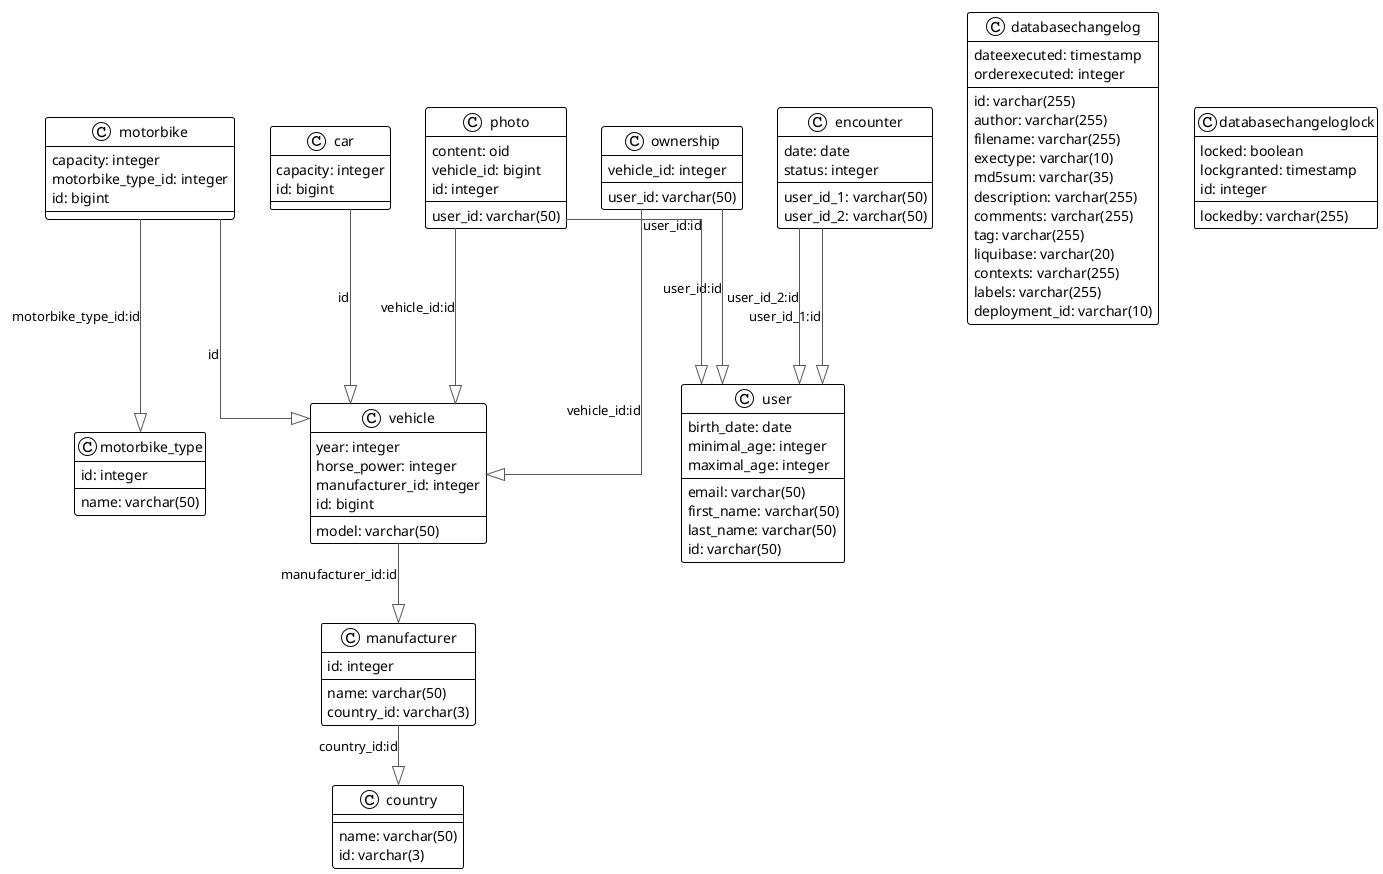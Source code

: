 @startuml

!theme plain
top to bottom direction
skinparam linetype ortho

class car {
   capacity: integer
   id: bigint
}
class country {
   name: varchar(50)
   id: varchar(3)
}
class databasechangelog {
   id: varchar(255)
   author: varchar(255)
   filename: varchar(255)
   dateexecuted: timestamp
   orderexecuted: integer
   exectype: varchar(10)
   md5sum: varchar(35)
   description: varchar(255)
   comments: varchar(255)
   tag: varchar(255)
   liquibase: varchar(20)
   contexts: varchar(255)
   labels: varchar(255)
   deployment_id: varchar(10)
}
class databasechangeloglock {
   locked: boolean
   lockgranted: timestamp
   lockedby: varchar(255)
   id: integer
}
class encounter {
   date: date
   status: integer
   user_id_1: varchar(50)
   user_id_2: varchar(50)
}
class manufacturer {
   name: varchar(50)
   country_id: varchar(3)
   id: integer
}
class motorbike {
   capacity: integer
   motorbike_type_id: integer
   id: bigint
}
class motorbike_type {
   name: varchar(50)
   id: integer
}
class ownership {
   user_id: varchar(50)
   vehicle_id: integer
}
class photo {
   content: oid
   user_id: varchar(50)
   vehicle_id: bigint
   id: integer
}
class user {
   email: varchar(50)
   first_name: varchar(50)
   last_name: varchar(50)
   birth_date: date
   minimal_age: integer
   maximal_age: integer
   id: varchar(50)
}
class vehicle {
   model: varchar(50)
   year: integer
   horse_power: integer
   manufacturer_id: integer
   id: bigint
}

car                    -[#595959,plain]-^  vehicle               : "id"
encounter              -[#595959,plain]-^  user                  : "user_id_2:id"
encounter              -[#595959,plain]-^  user                  : "user_id_1:id"
manufacturer           -[#595959,plain]-^  country               : "country_id:id"
motorbike              -[#595959,plain]-^  motorbike_type        : "motorbike_type_id:id"
motorbike              -[#595959,plain]-^  vehicle               : "id"
ownership              -[#595959,plain]-^  user                  : "user_id:id"
ownership              -[#595959,plain]-^  vehicle               : "vehicle_id:id"
photo                  -[#595959,plain]-^  user                  : "user_id:id"
photo                  -[#595959,plain]-^  vehicle               : "vehicle_id:id"
vehicle                -[#595959,plain]-^  manufacturer          : "manufacturer_id:id"
@enduml

